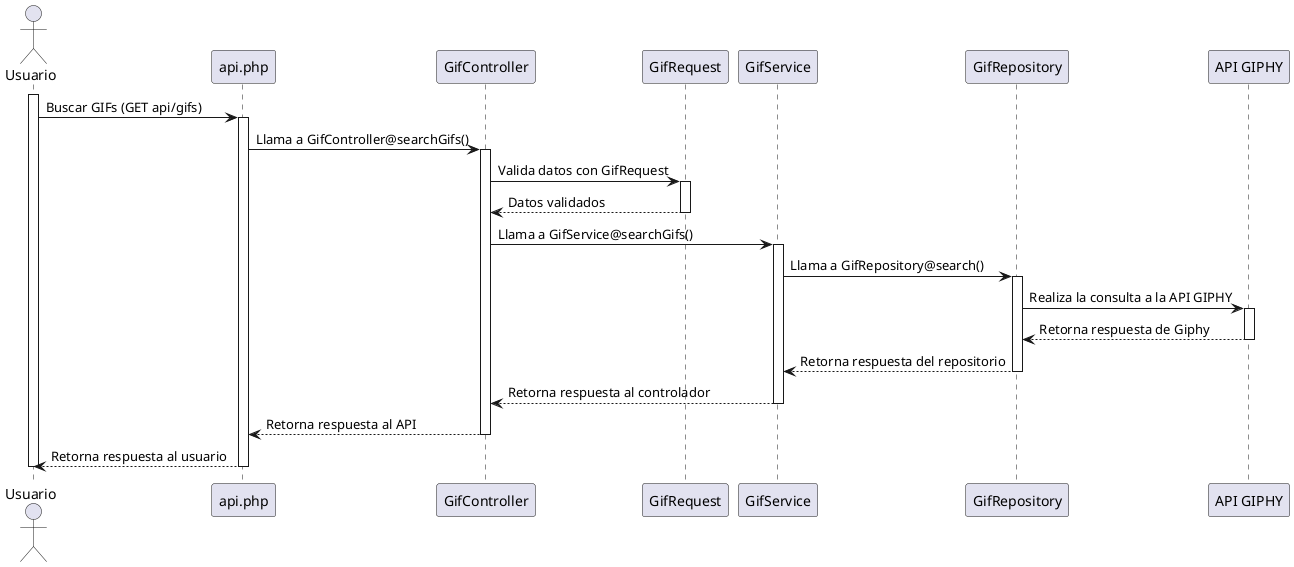 @startuml
actor Usuario
participant "api.php" as Api
participant "GifController" as Controller
participant "GifRequest" as Request
participant "GifService" as Service
participant "GifRepository" as Repository
participant "API GIPHY" as GiphyAPI

activate Usuario
Usuario -> Api: Buscar GIFs (GET api/gifs)
activate Api
Api -> Controller: Llama a GifController@searchGifs()
activate Controller
Controller -> Request: Valida datos con GifRequest
activate Request
Request --> Controller: Datos validados
deactivate Request
Controller -> Service: Llama a GifService@searchGifs()
activate Service
Service -> Repository: Llama a GifRepository@search()
activate Repository
Repository -> GiphyAPI: Realiza la consulta a la API GIPHY
activate GiphyAPI
GiphyAPI --> Repository: Retorna respuesta de Giphy
deactivate GiphyAPI
Repository --> Service: Retorna respuesta del repositorio
deactivate Repository
Service --> Controller: Retorna respuesta al controlador
deactivate Service
Controller --> Api: Retorna respuesta al API
deactivate Controller
Api --> Usuario: Retorna respuesta al usuario
deactivate Api
deactivate Usuario
@enduml